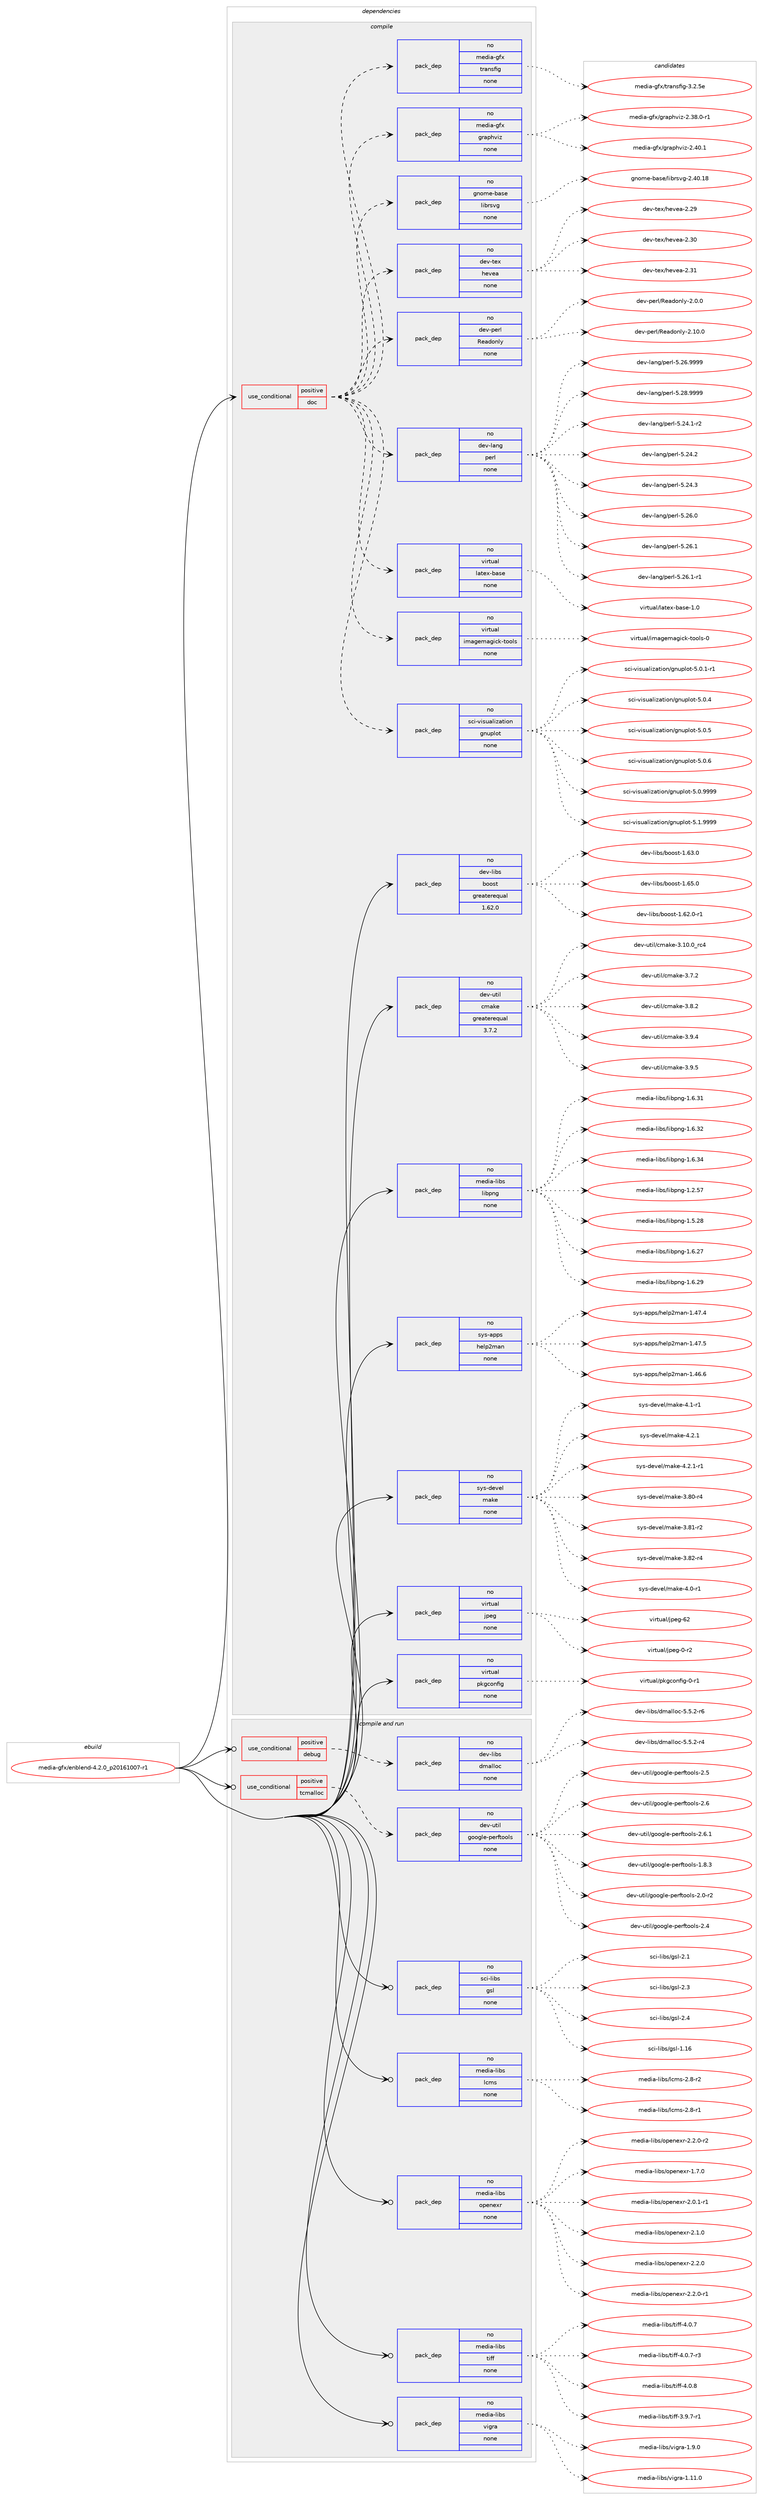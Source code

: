 digraph prolog {

# *************
# Graph options
# *************

newrank=true;
concentrate=true;
compound=true;
graph [rankdir=LR,fontname=Helvetica,fontsize=10,ranksep=1.5];#, ranksep=2.5, nodesep=0.2];
edge  [arrowhead=vee];
node  [fontname=Helvetica,fontsize=10];

# **********
# The ebuild
# **********

subgraph cluster_leftcol {
color=gray;
rank=same;
label=<<i>ebuild</i>>;
id [label="media-gfx/enblend-4.2.0_p20161007-r1", color=red, width=4, href="../media-gfx/enblend-4.2.0_p20161007-r1.svg"];
}

# ****************
# The dependencies
# ****************

subgraph cluster_midcol {
color=gray;
label=<<i>dependencies</i>>;
subgraph cluster_compile {
fillcolor="#eeeeee";
style=filled;
label=<<i>compile</i>>;
subgraph cond87065 {
dependency351796 [label=<<TABLE BORDER="0" CELLBORDER="1" CELLSPACING="0" CELLPADDING="4"><TR><TD ROWSPAN="3" CELLPADDING="10">use_conditional</TD></TR><TR><TD>positive</TD></TR><TR><TD>doc</TD></TR></TABLE>>, shape=none, color=red];
subgraph pack259386 {
dependency351797 [label=<<TABLE BORDER="0" CELLBORDER="1" CELLSPACING="0" CELLPADDING="4" WIDTH="220"><TR><TD ROWSPAN="6" CELLPADDING="30">pack_dep</TD></TR><TR><TD WIDTH="110">no</TD></TR><TR><TD>dev-lang</TD></TR><TR><TD>perl</TD></TR><TR><TD>none</TD></TR><TR><TD></TD></TR></TABLE>>, shape=none, color=blue];
}
dependency351796:e -> dependency351797:w [weight=20,style="dashed",arrowhead="vee"];
subgraph pack259387 {
dependency351798 [label=<<TABLE BORDER="0" CELLBORDER="1" CELLSPACING="0" CELLPADDING="4" WIDTH="220"><TR><TD ROWSPAN="6" CELLPADDING="30">pack_dep</TD></TR><TR><TD WIDTH="110">no</TD></TR><TR><TD>dev-perl</TD></TR><TR><TD>Readonly</TD></TR><TR><TD>none</TD></TR><TR><TD></TD></TR></TABLE>>, shape=none, color=blue];
}
dependency351796:e -> dependency351798:w [weight=20,style="dashed",arrowhead="vee"];
subgraph pack259388 {
dependency351799 [label=<<TABLE BORDER="0" CELLBORDER="1" CELLSPACING="0" CELLPADDING="4" WIDTH="220"><TR><TD ROWSPAN="6" CELLPADDING="30">pack_dep</TD></TR><TR><TD WIDTH="110">no</TD></TR><TR><TD>dev-tex</TD></TR><TR><TD>hevea</TD></TR><TR><TD>none</TD></TR><TR><TD></TD></TR></TABLE>>, shape=none, color=blue];
}
dependency351796:e -> dependency351799:w [weight=20,style="dashed",arrowhead="vee"];
subgraph pack259389 {
dependency351800 [label=<<TABLE BORDER="0" CELLBORDER="1" CELLSPACING="0" CELLPADDING="4" WIDTH="220"><TR><TD ROWSPAN="6" CELLPADDING="30">pack_dep</TD></TR><TR><TD WIDTH="110">no</TD></TR><TR><TD>gnome-base</TD></TR><TR><TD>librsvg</TD></TR><TR><TD>none</TD></TR><TR><TD></TD></TR></TABLE>>, shape=none, color=blue];
}
dependency351796:e -> dependency351800:w [weight=20,style="dashed",arrowhead="vee"];
subgraph pack259390 {
dependency351801 [label=<<TABLE BORDER="0" CELLBORDER="1" CELLSPACING="0" CELLPADDING="4" WIDTH="220"><TR><TD ROWSPAN="6" CELLPADDING="30">pack_dep</TD></TR><TR><TD WIDTH="110">no</TD></TR><TR><TD>media-gfx</TD></TR><TR><TD>graphviz</TD></TR><TR><TD>none</TD></TR><TR><TD></TD></TR></TABLE>>, shape=none, color=blue];
}
dependency351796:e -> dependency351801:w [weight=20,style="dashed",arrowhead="vee"];
subgraph pack259391 {
dependency351802 [label=<<TABLE BORDER="0" CELLBORDER="1" CELLSPACING="0" CELLPADDING="4" WIDTH="220"><TR><TD ROWSPAN="6" CELLPADDING="30">pack_dep</TD></TR><TR><TD WIDTH="110">no</TD></TR><TR><TD>media-gfx</TD></TR><TR><TD>transfig</TD></TR><TR><TD>none</TD></TR><TR><TD></TD></TR></TABLE>>, shape=none, color=blue];
}
dependency351796:e -> dependency351802:w [weight=20,style="dashed",arrowhead="vee"];
subgraph pack259392 {
dependency351803 [label=<<TABLE BORDER="0" CELLBORDER="1" CELLSPACING="0" CELLPADDING="4" WIDTH="220"><TR><TD ROWSPAN="6" CELLPADDING="30">pack_dep</TD></TR><TR><TD WIDTH="110">no</TD></TR><TR><TD>sci-visualization</TD></TR><TR><TD>gnuplot</TD></TR><TR><TD>none</TD></TR><TR><TD></TD></TR></TABLE>>, shape=none, color=blue];
}
dependency351796:e -> dependency351803:w [weight=20,style="dashed",arrowhead="vee"];
subgraph pack259393 {
dependency351804 [label=<<TABLE BORDER="0" CELLBORDER="1" CELLSPACING="0" CELLPADDING="4" WIDTH="220"><TR><TD ROWSPAN="6" CELLPADDING="30">pack_dep</TD></TR><TR><TD WIDTH="110">no</TD></TR><TR><TD>virtual</TD></TR><TR><TD>imagemagick-tools</TD></TR><TR><TD>none</TD></TR><TR><TD></TD></TR></TABLE>>, shape=none, color=blue];
}
dependency351796:e -> dependency351804:w [weight=20,style="dashed",arrowhead="vee"];
subgraph pack259394 {
dependency351805 [label=<<TABLE BORDER="0" CELLBORDER="1" CELLSPACING="0" CELLPADDING="4" WIDTH="220"><TR><TD ROWSPAN="6" CELLPADDING="30">pack_dep</TD></TR><TR><TD WIDTH="110">no</TD></TR><TR><TD>virtual</TD></TR><TR><TD>latex-base</TD></TR><TR><TD>none</TD></TR><TR><TD></TD></TR></TABLE>>, shape=none, color=blue];
}
dependency351796:e -> dependency351805:w [weight=20,style="dashed",arrowhead="vee"];
}
id:e -> dependency351796:w [weight=20,style="solid",arrowhead="vee"];
subgraph pack259395 {
dependency351806 [label=<<TABLE BORDER="0" CELLBORDER="1" CELLSPACING="0" CELLPADDING="4" WIDTH="220"><TR><TD ROWSPAN="6" CELLPADDING="30">pack_dep</TD></TR><TR><TD WIDTH="110">no</TD></TR><TR><TD>dev-libs</TD></TR><TR><TD>boost</TD></TR><TR><TD>greaterequal</TD></TR><TR><TD>1.62.0</TD></TR></TABLE>>, shape=none, color=blue];
}
id:e -> dependency351806:w [weight=20,style="solid",arrowhead="vee"];
subgraph pack259396 {
dependency351807 [label=<<TABLE BORDER="0" CELLBORDER="1" CELLSPACING="0" CELLPADDING="4" WIDTH="220"><TR><TD ROWSPAN="6" CELLPADDING="30">pack_dep</TD></TR><TR><TD WIDTH="110">no</TD></TR><TR><TD>dev-util</TD></TR><TR><TD>cmake</TD></TR><TR><TD>greaterequal</TD></TR><TR><TD>3.7.2</TD></TR></TABLE>>, shape=none, color=blue];
}
id:e -> dependency351807:w [weight=20,style="solid",arrowhead="vee"];
subgraph pack259397 {
dependency351808 [label=<<TABLE BORDER="0" CELLBORDER="1" CELLSPACING="0" CELLPADDING="4" WIDTH="220"><TR><TD ROWSPAN="6" CELLPADDING="30">pack_dep</TD></TR><TR><TD WIDTH="110">no</TD></TR><TR><TD>media-libs</TD></TR><TR><TD>libpng</TD></TR><TR><TD>none</TD></TR><TR><TD></TD></TR></TABLE>>, shape=none, color=blue];
}
id:e -> dependency351808:w [weight=20,style="solid",arrowhead="vee"];
subgraph pack259398 {
dependency351809 [label=<<TABLE BORDER="0" CELLBORDER="1" CELLSPACING="0" CELLPADDING="4" WIDTH="220"><TR><TD ROWSPAN="6" CELLPADDING="30">pack_dep</TD></TR><TR><TD WIDTH="110">no</TD></TR><TR><TD>sys-apps</TD></TR><TR><TD>help2man</TD></TR><TR><TD>none</TD></TR><TR><TD></TD></TR></TABLE>>, shape=none, color=blue];
}
id:e -> dependency351809:w [weight=20,style="solid",arrowhead="vee"];
subgraph pack259399 {
dependency351810 [label=<<TABLE BORDER="0" CELLBORDER="1" CELLSPACING="0" CELLPADDING="4" WIDTH="220"><TR><TD ROWSPAN="6" CELLPADDING="30">pack_dep</TD></TR><TR><TD WIDTH="110">no</TD></TR><TR><TD>sys-devel</TD></TR><TR><TD>make</TD></TR><TR><TD>none</TD></TR><TR><TD></TD></TR></TABLE>>, shape=none, color=blue];
}
id:e -> dependency351810:w [weight=20,style="solid",arrowhead="vee"];
subgraph pack259400 {
dependency351811 [label=<<TABLE BORDER="0" CELLBORDER="1" CELLSPACING="0" CELLPADDING="4" WIDTH="220"><TR><TD ROWSPAN="6" CELLPADDING="30">pack_dep</TD></TR><TR><TD WIDTH="110">no</TD></TR><TR><TD>virtual</TD></TR><TR><TD>jpeg</TD></TR><TR><TD>none</TD></TR><TR><TD></TD></TR></TABLE>>, shape=none, color=blue];
}
id:e -> dependency351811:w [weight=20,style="solid",arrowhead="vee"];
subgraph pack259401 {
dependency351812 [label=<<TABLE BORDER="0" CELLBORDER="1" CELLSPACING="0" CELLPADDING="4" WIDTH="220"><TR><TD ROWSPAN="6" CELLPADDING="30">pack_dep</TD></TR><TR><TD WIDTH="110">no</TD></TR><TR><TD>virtual</TD></TR><TR><TD>pkgconfig</TD></TR><TR><TD>none</TD></TR><TR><TD></TD></TR></TABLE>>, shape=none, color=blue];
}
id:e -> dependency351812:w [weight=20,style="solid",arrowhead="vee"];
}
subgraph cluster_compileandrun {
fillcolor="#eeeeee";
style=filled;
label=<<i>compile and run</i>>;
subgraph cond87066 {
dependency351813 [label=<<TABLE BORDER="0" CELLBORDER="1" CELLSPACING="0" CELLPADDING="4"><TR><TD ROWSPAN="3" CELLPADDING="10">use_conditional</TD></TR><TR><TD>positive</TD></TR><TR><TD>debug</TD></TR></TABLE>>, shape=none, color=red];
subgraph pack259402 {
dependency351814 [label=<<TABLE BORDER="0" CELLBORDER="1" CELLSPACING="0" CELLPADDING="4" WIDTH="220"><TR><TD ROWSPAN="6" CELLPADDING="30">pack_dep</TD></TR><TR><TD WIDTH="110">no</TD></TR><TR><TD>dev-libs</TD></TR><TR><TD>dmalloc</TD></TR><TR><TD>none</TD></TR><TR><TD></TD></TR></TABLE>>, shape=none, color=blue];
}
dependency351813:e -> dependency351814:w [weight=20,style="dashed",arrowhead="vee"];
}
id:e -> dependency351813:w [weight=20,style="solid",arrowhead="odotvee"];
subgraph cond87067 {
dependency351815 [label=<<TABLE BORDER="0" CELLBORDER="1" CELLSPACING="0" CELLPADDING="4"><TR><TD ROWSPAN="3" CELLPADDING="10">use_conditional</TD></TR><TR><TD>positive</TD></TR><TR><TD>tcmalloc</TD></TR></TABLE>>, shape=none, color=red];
subgraph pack259403 {
dependency351816 [label=<<TABLE BORDER="0" CELLBORDER="1" CELLSPACING="0" CELLPADDING="4" WIDTH="220"><TR><TD ROWSPAN="6" CELLPADDING="30">pack_dep</TD></TR><TR><TD WIDTH="110">no</TD></TR><TR><TD>dev-util</TD></TR><TR><TD>google-perftools</TD></TR><TR><TD>none</TD></TR><TR><TD></TD></TR></TABLE>>, shape=none, color=blue];
}
dependency351815:e -> dependency351816:w [weight=20,style="dashed",arrowhead="vee"];
}
id:e -> dependency351815:w [weight=20,style="solid",arrowhead="odotvee"];
subgraph pack259404 {
dependency351817 [label=<<TABLE BORDER="0" CELLBORDER="1" CELLSPACING="0" CELLPADDING="4" WIDTH="220"><TR><TD ROWSPAN="6" CELLPADDING="30">pack_dep</TD></TR><TR><TD WIDTH="110">no</TD></TR><TR><TD>media-libs</TD></TR><TR><TD>lcms</TD></TR><TR><TD>none</TD></TR><TR><TD></TD></TR></TABLE>>, shape=none, color=blue];
}
id:e -> dependency351817:w [weight=20,style="solid",arrowhead="odotvee"];
subgraph pack259405 {
dependency351818 [label=<<TABLE BORDER="0" CELLBORDER="1" CELLSPACING="0" CELLPADDING="4" WIDTH="220"><TR><TD ROWSPAN="6" CELLPADDING="30">pack_dep</TD></TR><TR><TD WIDTH="110">no</TD></TR><TR><TD>media-libs</TD></TR><TR><TD>openexr</TD></TR><TR><TD>none</TD></TR><TR><TD></TD></TR></TABLE>>, shape=none, color=blue];
}
id:e -> dependency351818:w [weight=20,style="solid",arrowhead="odotvee"];
subgraph pack259406 {
dependency351819 [label=<<TABLE BORDER="0" CELLBORDER="1" CELLSPACING="0" CELLPADDING="4" WIDTH="220"><TR><TD ROWSPAN="6" CELLPADDING="30">pack_dep</TD></TR><TR><TD WIDTH="110">no</TD></TR><TR><TD>media-libs</TD></TR><TR><TD>tiff</TD></TR><TR><TD>none</TD></TR><TR><TD></TD></TR></TABLE>>, shape=none, color=blue];
}
id:e -> dependency351819:w [weight=20,style="solid",arrowhead="odotvee"];
subgraph pack259407 {
dependency351820 [label=<<TABLE BORDER="0" CELLBORDER="1" CELLSPACING="0" CELLPADDING="4" WIDTH="220"><TR><TD ROWSPAN="6" CELLPADDING="30">pack_dep</TD></TR><TR><TD WIDTH="110">no</TD></TR><TR><TD>media-libs</TD></TR><TR><TD>vigra</TD></TR><TR><TD>none</TD></TR><TR><TD></TD></TR></TABLE>>, shape=none, color=blue];
}
id:e -> dependency351820:w [weight=20,style="solid",arrowhead="odotvee"];
subgraph pack259408 {
dependency351821 [label=<<TABLE BORDER="0" CELLBORDER="1" CELLSPACING="0" CELLPADDING="4" WIDTH="220"><TR><TD ROWSPAN="6" CELLPADDING="30">pack_dep</TD></TR><TR><TD WIDTH="110">no</TD></TR><TR><TD>sci-libs</TD></TR><TR><TD>gsl</TD></TR><TR><TD>none</TD></TR><TR><TD></TD></TR></TABLE>>, shape=none, color=blue];
}
id:e -> dependency351821:w [weight=20,style="solid",arrowhead="odotvee"];
}
subgraph cluster_run {
fillcolor="#eeeeee";
style=filled;
label=<<i>run</i>>;
}
}

# **************
# The candidates
# **************

subgraph cluster_choices {
rank=same;
color=gray;
label=<<i>candidates</i>>;

subgraph choice259386 {
color=black;
nodesep=1;
choice100101118451089711010347112101114108455346505246494511450 [label="dev-lang/perl-5.24.1-r2", color=red, width=4,href="../dev-lang/perl-5.24.1-r2.svg"];
choice10010111845108971101034711210111410845534650524650 [label="dev-lang/perl-5.24.2", color=red, width=4,href="../dev-lang/perl-5.24.2.svg"];
choice10010111845108971101034711210111410845534650524651 [label="dev-lang/perl-5.24.3", color=red, width=4,href="../dev-lang/perl-5.24.3.svg"];
choice10010111845108971101034711210111410845534650544648 [label="dev-lang/perl-5.26.0", color=red, width=4,href="../dev-lang/perl-5.26.0.svg"];
choice10010111845108971101034711210111410845534650544649 [label="dev-lang/perl-5.26.1", color=red, width=4,href="../dev-lang/perl-5.26.1.svg"];
choice100101118451089711010347112101114108455346505446494511449 [label="dev-lang/perl-5.26.1-r1", color=red, width=4,href="../dev-lang/perl-5.26.1-r1.svg"];
choice10010111845108971101034711210111410845534650544657575757 [label="dev-lang/perl-5.26.9999", color=red, width=4,href="../dev-lang/perl-5.26.9999.svg"];
choice10010111845108971101034711210111410845534650564657575757 [label="dev-lang/perl-5.28.9999", color=red, width=4,href="../dev-lang/perl-5.28.9999.svg"];
dependency351797:e -> choice100101118451089711010347112101114108455346505246494511450:w [style=dotted,weight="100"];
dependency351797:e -> choice10010111845108971101034711210111410845534650524650:w [style=dotted,weight="100"];
dependency351797:e -> choice10010111845108971101034711210111410845534650524651:w [style=dotted,weight="100"];
dependency351797:e -> choice10010111845108971101034711210111410845534650544648:w [style=dotted,weight="100"];
dependency351797:e -> choice10010111845108971101034711210111410845534650544649:w [style=dotted,weight="100"];
dependency351797:e -> choice100101118451089711010347112101114108455346505446494511449:w [style=dotted,weight="100"];
dependency351797:e -> choice10010111845108971101034711210111410845534650544657575757:w [style=dotted,weight="100"];
dependency351797:e -> choice10010111845108971101034711210111410845534650564657575757:w [style=dotted,weight="100"];
}
subgraph choice259387 {
color=black;
nodesep=1;
choice10010111845112101114108478210197100111110108121455046484648 [label="dev-perl/Readonly-2.0.0", color=red, width=4,href="../dev-perl/Readonly-2.0.0.svg"];
choice1001011184511210111410847821019710011111010812145504649484648 [label="dev-perl/Readonly-2.10.0", color=red, width=4,href="../dev-perl/Readonly-2.10.0.svg"];
dependency351798:e -> choice10010111845112101114108478210197100111110108121455046484648:w [style=dotted,weight="100"];
dependency351798:e -> choice1001011184511210111410847821019710011111010812145504649484648:w [style=dotted,weight="100"];
}
subgraph choice259388 {
color=black;
nodesep=1;
choice1001011184511610112047104101118101974550465057 [label="dev-tex/hevea-2.29", color=red, width=4,href="../dev-tex/hevea-2.29.svg"];
choice1001011184511610112047104101118101974550465148 [label="dev-tex/hevea-2.30", color=red, width=4,href="../dev-tex/hevea-2.30.svg"];
choice1001011184511610112047104101118101974550465149 [label="dev-tex/hevea-2.31", color=red, width=4,href="../dev-tex/hevea-2.31.svg"];
dependency351799:e -> choice1001011184511610112047104101118101974550465057:w [style=dotted,weight="100"];
dependency351799:e -> choice1001011184511610112047104101118101974550465148:w [style=dotted,weight="100"];
dependency351799:e -> choice1001011184511610112047104101118101974550465149:w [style=dotted,weight="100"];
}
subgraph choice259389 {
color=black;
nodesep=1;
choice10311011110910145989711510147108105981141151181034550465248464956 [label="gnome-base/librsvg-2.40.18", color=red, width=4,href="../gnome-base/librsvg-2.40.18.svg"];
dependency351800:e -> choice10311011110910145989711510147108105981141151181034550465248464956:w [style=dotted,weight="100"];
}
subgraph choice259390 {
color=black;
nodesep=1;
choice10910110010597451031021204710311497112104118105122455046515646484511449 [label="media-gfx/graphviz-2.38.0-r1", color=red, width=4,href="../media-gfx/graphviz-2.38.0-r1.svg"];
choice1091011001059745103102120471031149711210411810512245504652484649 [label="media-gfx/graphviz-2.40.1", color=red, width=4,href="../media-gfx/graphviz-2.40.1.svg"];
dependency351801:e -> choice10910110010597451031021204710311497112104118105122455046515646484511449:w [style=dotted,weight="100"];
dependency351801:e -> choice1091011001059745103102120471031149711210411810512245504652484649:w [style=dotted,weight="100"];
}
subgraph choice259391 {
color=black;
nodesep=1;
choice10910110010597451031021204711611497110115102105103455146504653101 [label="media-gfx/transfig-3.2.5e", color=red, width=4,href="../media-gfx/transfig-3.2.5e.svg"];
dependency351802:e -> choice10910110010597451031021204711611497110115102105103455146504653101:w [style=dotted,weight="100"];
}
subgraph choice259392 {
color=black;
nodesep=1;
choice11599105451181051151179710810512297116105111110471031101171121081111164553464846494511449 [label="sci-visualization/gnuplot-5.0.1-r1", color=red, width=4,href="../sci-visualization/gnuplot-5.0.1-r1.svg"];
choice1159910545118105115117971081051229711610511111047103110117112108111116455346484652 [label="sci-visualization/gnuplot-5.0.4", color=red, width=4,href="../sci-visualization/gnuplot-5.0.4.svg"];
choice1159910545118105115117971081051229711610511111047103110117112108111116455346484653 [label="sci-visualization/gnuplot-5.0.5", color=red, width=4,href="../sci-visualization/gnuplot-5.0.5.svg"];
choice1159910545118105115117971081051229711610511111047103110117112108111116455346484654 [label="sci-visualization/gnuplot-5.0.6", color=red, width=4,href="../sci-visualization/gnuplot-5.0.6.svg"];
choice1159910545118105115117971081051229711610511111047103110117112108111116455346484657575757 [label="sci-visualization/gnuplot-5.0.9999", color=red, width=4,href="../sci-visualization/gnuplot-5.0.9999.svg"];
choice1159910545118105115117971081051229711610511111047103110117112108111116455346494657575757 [label="sci-visualization/gnuplot-5.1.9999", color=red, width=4,href="../sci-visualization/gnuplot-5.1.9999.svg"];
dependency351803:e -> choice11599105451181051151179710810512297116105111110471031101171121081111164553464846494511449:w [style=dotted,weight="100"];
dependency351803:e -> choice1159910545118105115117971081051229711610511111047103110117112108111116455346484652:w [style=dotted,weight="100"];
dependency351803:e -> choice1159910545118105115117971081051229711610511111047103110117112108111116455346484653:w [style=dotted,weight="100"];
dependency351803:e -> choice1159910545118105115117971081051229711610511111047103110117112108111116455346484654:w [style=dotted,weight="100"];
dependency351803:e -> choice1159910545118105115117971081051229711610511111047103110117112108111116455346484657575757:w [style=dotted,weight="100"];
dependency351803:e -> choice1159910545118105115117971081051229711610511111047103110117112108111116455346494657575757:w [style=dotted,weight="100"];
}
subgraph choice259393 {
color=black;
nodesep=1;
choice1181051141161179710847105109971031011099710310599107451161111111081154548 [label="virtual/imagemagick-tools-0", color=red, width=4,href="../virtual/imagemagick-tools-0.svg"];
dependency351804:e -> choice1181051141161179710847105109971031011099710310599107451161111111081154548:w [style=dotted,weight="100"];
}
subgraph choice259394 {
color=black;
nodesep=1;
choice11810511411611797108471089711610112045989711510145494648 [label="virtual/latex-base-1.0", color=red, width=4,href="../virtual/latex-base-1.0.svg"];
dependency351805:e -> choice11810511411611797108471089711610112045989711510145494648:w [style=dotted,weight="100"];
}
subgraph choice259395 {
color=black;
nodesep=1;
choice10010111845108105981154798111111115116454946545046484511449 [label="dev-libs/boost-1.62.0-r1", color=red, width=4,href="../dev-libs/boost-1.62.0-r1.svg"];
choice1001011184510810598115479811111111511645494654514648 [label="dev-libs/boost-1.63.0", color=red, width=4,href="../dev-libs/boost-1.63.0.svg"];
choice1001011184510810598115479811111111511645494654534648 [label="dev-libs/boost-1.65.0", color=red, width=4,href="../dev-libs/boost-1.65.0.svg"];
dependency351806:e -> choice10010111845108105981154798111111115116454946545046484511449:w [style=dotted,weight="100"];
dependency351806:e -> choice1001011184510810598115479811111111511645494654514648:w [style=dotted,weight="100"];
dependency351806:e -> choice1001011184510810598115479811111111511645494654534648:w [style=dotted,weight="100"];
}
subgraph choice259396 {
color=black;
nodesep=1;
choice1001011184511711610510847991099710710145514649484648951149952 [label="dev-util/cmake-3.10.0_rc4", color=red, width=4,href="../dev-util/cmake-3.10.0_rc4.svg"];
choice10010111845117116105108479910997107101455146554650 [label="dev-util/cmake-3.7.2", color=red, width=4,href="../dev-util/cmake-3.7.2.svg"];
choice10010111845117116105108479910997107101455146564650 [label="dev-util/cmake-3.8.2", color=red, width=4,href="../dev-util/cmake-3.8.2.svg"];
choice10010111845117116105108479910997107101455146574652 [label="dev-util/cmake-3.9.4", color=red, width=4,href="../dev-util/cmake-3.9.4.svg"];
choice10010111845117116105108479910997107101455146574653 [label="dev-util/cmake-3.9.5", color=red, width=4,href="../dev-util/cmake-3.9.5.svg"];
dependency351807:e -> choice1001011184511711610510847991099710710145514649484648951149952:w [style=dotted,weight="100"];
dependency351807:e -> choice10010111845117116105108479910997107101455146554650:w [style=dotted,weight="100"];
dependency351807:e -> choice10010111845117116105108479910997107101455146564650:w [style=dotted,weight="100"];
dependency351807:e -> choice10010111845117116105108479910997107101455146574652:w [style=dotted,weight="100"];
dependency351807:e -> choice10010111845117116105108479910997107101455146574653:w [style=dotted,weight="100"];
}
subgraph choice259397 {
color=black;
nodesep=1;
choice109101100105974510810598115471081059811211010345494650465355 [label="media-libs/libpng-1.2.57", color=red, width=4,href="../media-libs/libpng-1.2.57.svg"];
choice109101100105974510810598115471081059811211010345494653465056 [label="media-libs/libpng-1.5.28", color=red, width=4,href="../media-libs/libpng-1.5.28.svg"];
choice109101100105974510810598115471081059811211010345494654465055 [label="media-libs/libpng-1.6.27", color=red, width=4,href="../media-libs/libpng-1.6.27.svg"];
choice109101100105974510810598115471081059811211010345494654465057 [label="media-libs/libpng-1.6.29", color=red, width=4,href="../media-libs/libpng-1.6.29.svg"];
choice109101100105974510810598115471081059811211010345494654465149 [label="media-libs/libpng-1.6.31", color=red, width=4,href="../media-libs/libpng-1.6.31.svg"];
choice109101100105974510810598115471081059811211010345494654465150 [label="media-libs/libpng-1.6.32", color=red, width=4,href="../media-libs/libpng-1.6.32.svg"];
choice109101100105974510810598115471081059811211010345494654465152 [label="media-libs/libpng-1.6.34", color=red, width=4,href="../media-libs/libpng-1.6.34.svg"];
dependency351808:e -> choice109101100105974510810598115471081059811211010345494650465355:w [style=dotted,weight="100"];
dependency351808:e -> choice109101100105974510810598115471081059811211010345494653465056:w [style=dotted,weight="100"];
dependency351808:e -> choice109101100105974510810598115471081059811211010345494654465055:w [style=dotted,weight="100"];
dependency351808:e -> choice109101100105974510810598115471081059811211010345494654465057:w [style=dotted,weight="100"];
dependency351808:e -> choice109101100105974510810598115471081059811211010345494654465149:w [style=dotted,weight="100"];
dependency351808:e -> choice109101100105974510810598115471081059811211010345494654465150:w [style=dotted,weight="100"];
dependency351808:e -> choice109101100105974510810598115471081059811211010345494654465152:w [style=dotted,weight="100"];
}
subgraph choice259398 {
color=black;
nodesep=1;
choice115121115459711211211547104101108112501099711045494652544654 [label="sys-apps/help2man-1.46.6", color=red, width=4,href="../sys-apps/help2man-1.46.6.svg"];
choice115121115459711211211547104101108112501099711045494652554652 [label="sys-apps/help2man-1.47.4", color=red, width=4,href="../sys-apps/help2man-1.47.4.svg"];
choice115121115459711211211547104101108112501099711045494652554653 [label="sys-apps/help2man-1.47.5", color=red, width=4,href="../sys-apps/help2man-1.47.5.svg"];
dependency351809:e -> choice115121115459711211211547104101108112501099711045494652544654:w [style=dotted,weight="100"];
dependency351809:e -> choice115121115459711211211547104101108112501099711045494652554652:w [style=dotted,weight="100"];
dependency351809:e -> choice115121115459711211211547104101108112501099711045494652554653:w [style=dotted,weight="100"];
}
subgraph choice259399 {
color=black;
nodesep=1;
choice11512111545100101118101108471099710710145514656484511452 [label="sys-devel/make-3.80-r4", color=red, width=4,href="../sys-devel/make-3.80-r4.svg"];
choice11512111545100101118101108471099710710145514656494511450 [label="sys-devel/make-3.81-r2", color=red, width=4,href="../sys-devel/make-3.81-r2.svg"];
choice11512111545100101118101108471099710710145514656504511452 [label="sys-devel/make-3.82-r4", color=red, width=4,href="../sys-devel/make-3.82-r4.svg"];
choice115121115451001011181011084710997107101455246484511449 [label="sys-devel/make-4.0-r1", color=red, width=4,href="../sys-devel/make-4.0-r1.svg"];
choice115121115451001011181011084710997107101455246494511449 [label="sys-devel/make-4.1-r1", color=red, width=4,href="../sys-devel/make-4.1-r1.svg"];
choice115121115451001011181011084710997107101455246504649 [label="sys-devel/make-4.2.1", color=red, width=4,href="../sys-devel/make-4.2.1.svg"];
choice1151211154510010111810110847109971071014552465046494511449 [label="sys-devel/make-4.2.1-r1", color=red, width=4,href="../sys-devel/make-4.2.1-r1.svg"];
dependency351810:e -> choice11512111545100101118101108471099710710145514656484511452:w [style=dotted,weight="100"];
dependency351810:e -> choice11512111545100101118101108471099710710145514656494511450:w [style=dotted,weight="100"];
dependency351810:e -> choice11512111545100101118101108471099710710145514656504511452:w [style=dotted,weight="100"];
dependency351810:e -> choice115121115451001011181011084710997107101455246484511449:w [style=dotted,weight="100"];
dependency351810:e -> choice115121115451001011181011084710997107101455246494511449:w [style=dotted,weight="100"];
dependency351810:e -> choice115121115451001011181011084710997107101455246504649:w [style=dotted,weight="100"];
dependency351810:e -> choice1151211154510010111810110847109971071014552465046494511449:w [style=dotted,weight="100"];
}
subgraph choice259400 {
color=black;
nodesep=1;
choice118105114116117971084710611210110345484511450 [label="virtual/jpeg-0-r2", color=red, width=4,href="../virtual/jpeg-0-r2.svg"];
choice1181051141161179710847106112101103455450 [label="virtual/jpeg-62", color=red, width=4,href="../virtual/jpeg-62.svg"];
dependency351811:e -> choice118105114116117971084710611210110345484511450:w [style=dotted,weight="100"];
dependency351811:e -> choice1181051141161179710847106112101103455450:w [style=dotted,weight="100"];
}
subgraph choice259401 {
color=black;
nodesep=1;
choice11810511411611797108471121071039911111010210510345484511449 [label="virtual/pkgconfig-0-r1", color=red, width=4,href="../virtual/pkgconfig-0-r1.svg"];
dependency351812:e -> choice11810511411611797108471121071039911111010210510345484511449:w [style=dotted,weight="100"];
}
subgraph choice259402 {
color=black;
nodesep=1;
choice10010111845108105981154710010997108108111994553465346504511452 [label="dev-libs/dmalloc-5.5.2-r4", color=red, width=4,href="../dev-libs/dmalloc-5.5.2-r4.svg"];
choice10010111845108105981154710010997108108111994553465346504511454 [label="dev-libs/dmalloc-5.5.2-r6", color=red, width=4,href="../dev-libs/dmalloc-5.5.2-r6.svg"];
dependency351814:e -> choice10010111845108105981154710010997108108111994553465346504511452:w [style=dotted,weight="100"];
dependency351814:e -> choice10010111845108105981154710010997108108111994553465346504511454:w [style=dotted,weight="100"];
}
subgraph choice259403 {
color=black;
nodesep=1;
choice100101118451171161051084710311111110310810145112101114102116111111108115454946564651 [label="dev-util/google-perftools-1.8.3", color=red, width=4,href="../dev-util/google-perftools-1.8.3.svg"];
choice100101118451171161051084710311111110310810145112101114102116111111108115455046484511450 [label="dev-util/google-perftools-2.0-r2", color=red, width=4,href="../dev-util/google-perftools-2.0-r2.svg"];
choice10010111845117116105108471031111111031081014511210111410211611111110811545504652 [label="dev-util/google-perftools-2.4", color=red, width=4,href="../dev-util/google-perftools-2.4.svg"];
choice10010111845117116105108471031111111031081014511210111410211611111110811545504653 [label="dev-util/google-perftools-2.5", color=red, width=4,href="../dev-util/google-perftools-2.5.svg"];
choice10010111845117116105108471031111111031081014511210111410211611111110811545504654 [label="dev-util/google-perftools-2.6", color=red, width=4,href="../dev-util/google-perftools-2.6.svg"];
choice100101118451171161051084710311111110310810145112101114102116111111108115455046544649 [label="dev-util/google-perftools-2.6.1", color=red, width=4,href="../dev-util/google-perftools-2.6.1.svg"];
dependency351816:e -> choice100101118451171161051084710311111110310810145112101114102116111111108115454946564651:w [style=dotted,weight="100"];
dependency351816:e -> choice100101118451171161051084710311111110310810145112101114102116111111108115455046484511450:w [style=dotted,weight="100"];
dependency351816:e -> choice10010111845117116105108471031111111031081014511210111410211611111110811545504652:w [style=dotted,weight="100"];
dependency351816:e -> choice10010111845117116105108471031111111031081014511210111410211611111110811545504653:w [style=dotted,weight="100"];
dependency351816:e -> choice10010111845117116105108471031111111031081014511210111410211611111110811545504654:w [style=dotted,weight="100"];
dependency351816:e -> choice100101118451171161051084710311111110310810145112101114102116111111108115455046544649:w [style=dotted,weight="100"];
}
subgraph choice259404 {
color=black;
nodesep=1;
choice1091011001059745108105981154710899109115455046564511449 [label="media-libs/lcms-2.8-r1", color=red, width=4,href="../media-libs/lcms-2.8-r1.svg"];
choice1091011001059745108105981154710899109115455046564511450 [label="media-libs/lcms-2.8-r2", color=red, width=4,href="../media-libs/lcms-2.8-r2.svg"];
dependency351817:e -> choice1091011001059745108105981154710899109115455046564511449:w [style=dotted,weight="100"];
dependency351817:e -> choice1091011001059745108105981154710899109115455046564511450:w [style=dotted,weight="100"];
}
subgraph choice259405 {
color=black;
nodesep=1;
choice10910110010597451081059811547111112101110101120114454946554648 [label="media-libs/openexr-1.7.0", color=red, width=4,href="../media-libs/openexr-1.7.0.svg"];
choice109101100105974510810598115471111121011101011201144550464846494511449 [label="media-libs/openexr-2.0.1-r1", color=red, width=4,href="../media-libs/openexr-2.0.1-r1.svg"];
choice10910110010597451081059811547111112101110101120114455046494648 [label="media-libs/openexr-2.1.0", color=red, width=4,href="../media-libs/openexr-2.1.0.svg"];
choice10910110010597451081059811547111112101110101120114455046504648 [label="media-libs/openexr-2.2.0", color=red, width=4,href="../media-libs/openexr-2.2.0.svg"];
choice109101100105974510810598115471111121011101011201144550465046484511449 [label="media-libs/openexr-2.2.0-r1", color=red, width=4,href="../media-libs/openexr-2.2.0-r1.svg"];
choice109101100105974510810598115471111121011101011201144550465046484511450 [label="media-libs/openexr-2.2.0-r2", color=red, width=4,href="../media-libs/openexr-2.2.0-r2.svg"];
dependency351818:e -> choice10910110010597451081059811547111112101110101120114454946554648:w [style=dotted,weight="100"];
dependency351818:e -> choice109101100105974510810598115471111121011101011201144550464846494511449:w [style=dotted,weight="100"];
dependency351818:e -> choice10910110010597451081059811547111112101110101120114455046494648:w [style=dotted,weight="100"];
dependency351818:e -> choice10910110010597451081059811547111112101110101120114455046504648:w [style=dotted,weight="100"];
dependency351818:e -> choice109101100105974510810598115471111121011101011201144550465046484511449:w [style=dotted,weight="100"];
dependency351818:e -> choice109101100105974510810598115471111121011101011201144550465046484511450:w [style=dotted,weight="100"];
}
subgraph choice259406 {
color=black;
nodesep=1;
choice109101100105974510810598115471161051021024551465746554511449 [label="media-libs/tiff-3.9.7-r1", color=red, width=4,href="../media-libs/tiff-3.9.7-r1.svg"];
choice10910110010597451081059811547116105102102455246484655 [label="media-libs/tiff-4.0.7", color=red, width=4,href="../media-libs/tiff-4.0.7.svg"];
choice109101100105974510810598115471161051021024552464846554511451 [label="media-libs/tiff-4.0.7-r3", color=red, width=4,href="../media-libs/tiff-4.0.7-r3.svg"];
choice10910110010597451081059811547116105102102455246484656 [label="media-libs/tiff-4.0.8", color=red, width=4,href="../media-libs/tiff-4.0.8.svg"];
dependency351819:e -> choice109101100105974510810598115471161051021024551465746554511449:w [style=dotted,weight="100"];
dependency351819:e -> choice10910110010597451081059811547116105102102455246484655:w [style=dotted,weight="100"];
dependency351819:e -> choice109101100105974510810598115471161051021024552464846554511451:w [style=dotted,weight="100"];
dependency351819:e -> choice10910110010597451081059811547116105102102455246484656:w [style=dotted,weight="100"];
}
subgraph choice259407 {
color=black;
nodesep=1;
choice109101100105974510810598115471181051031149745494649494648 [label="media-libs/vigra-1.11.0", color=red, width=4,href="../media-libs/vigra-1.11.0.svg"];
choice1091011001059745108105981154711810510311497454946574648 [label="media-libs/vigra-1.9.0", color=red, width=4,href="../media-libs/vigra-1.9.0.svg"];
dependency351820:e -> choice109101100105974510810598115471181051031149745494649494648:w [style=dotted,weight="100"];
dependency351820:e -> choice1091011001059745108105981154711810510311497454946574648:w [style=dotted,weight="100"];
}
subgraph choice259408 {
color=black;
nodesep=1;
choice115991054510810598115471031151084549464954 [label="sci-libs/gsl-1.16", color=red, width=4,href="../sci-libs/gsl-1.16.svg"];
choice1159910545108105981154710311510845504649 [label="sci-libs/gsl-2.1", color=red, width=4,href="../sci-libs/gsl-2.1.svg"];
choice1159910545108105981154710311510845504651 [label="sci-libs/gsl-2.3", color=red, width=4,href="../sci-libs/gsl-2.3.svg"];
choice1159910545108105981154710311510845504652 [label="sci-libs/gsl-2.4", color=red, width=4,href="../sci-libs/gsl-2.4.svg"];
dependency351821:e -> choice115991054510810598115471031151084549464954:w [style=dotted,weight="100"];
dependency351821:e -> choice1159910545108105981154710311510845504649:w [style=dotted,weight="100"];
dependency351821:e -> choice1159910545108105981154710311510845504651:w [style=dotted,weight="100"];
dependency351821:e -> choice1159910545108105981154710311510845504652:w [style=dotted,weight="100"];
}
}

}
